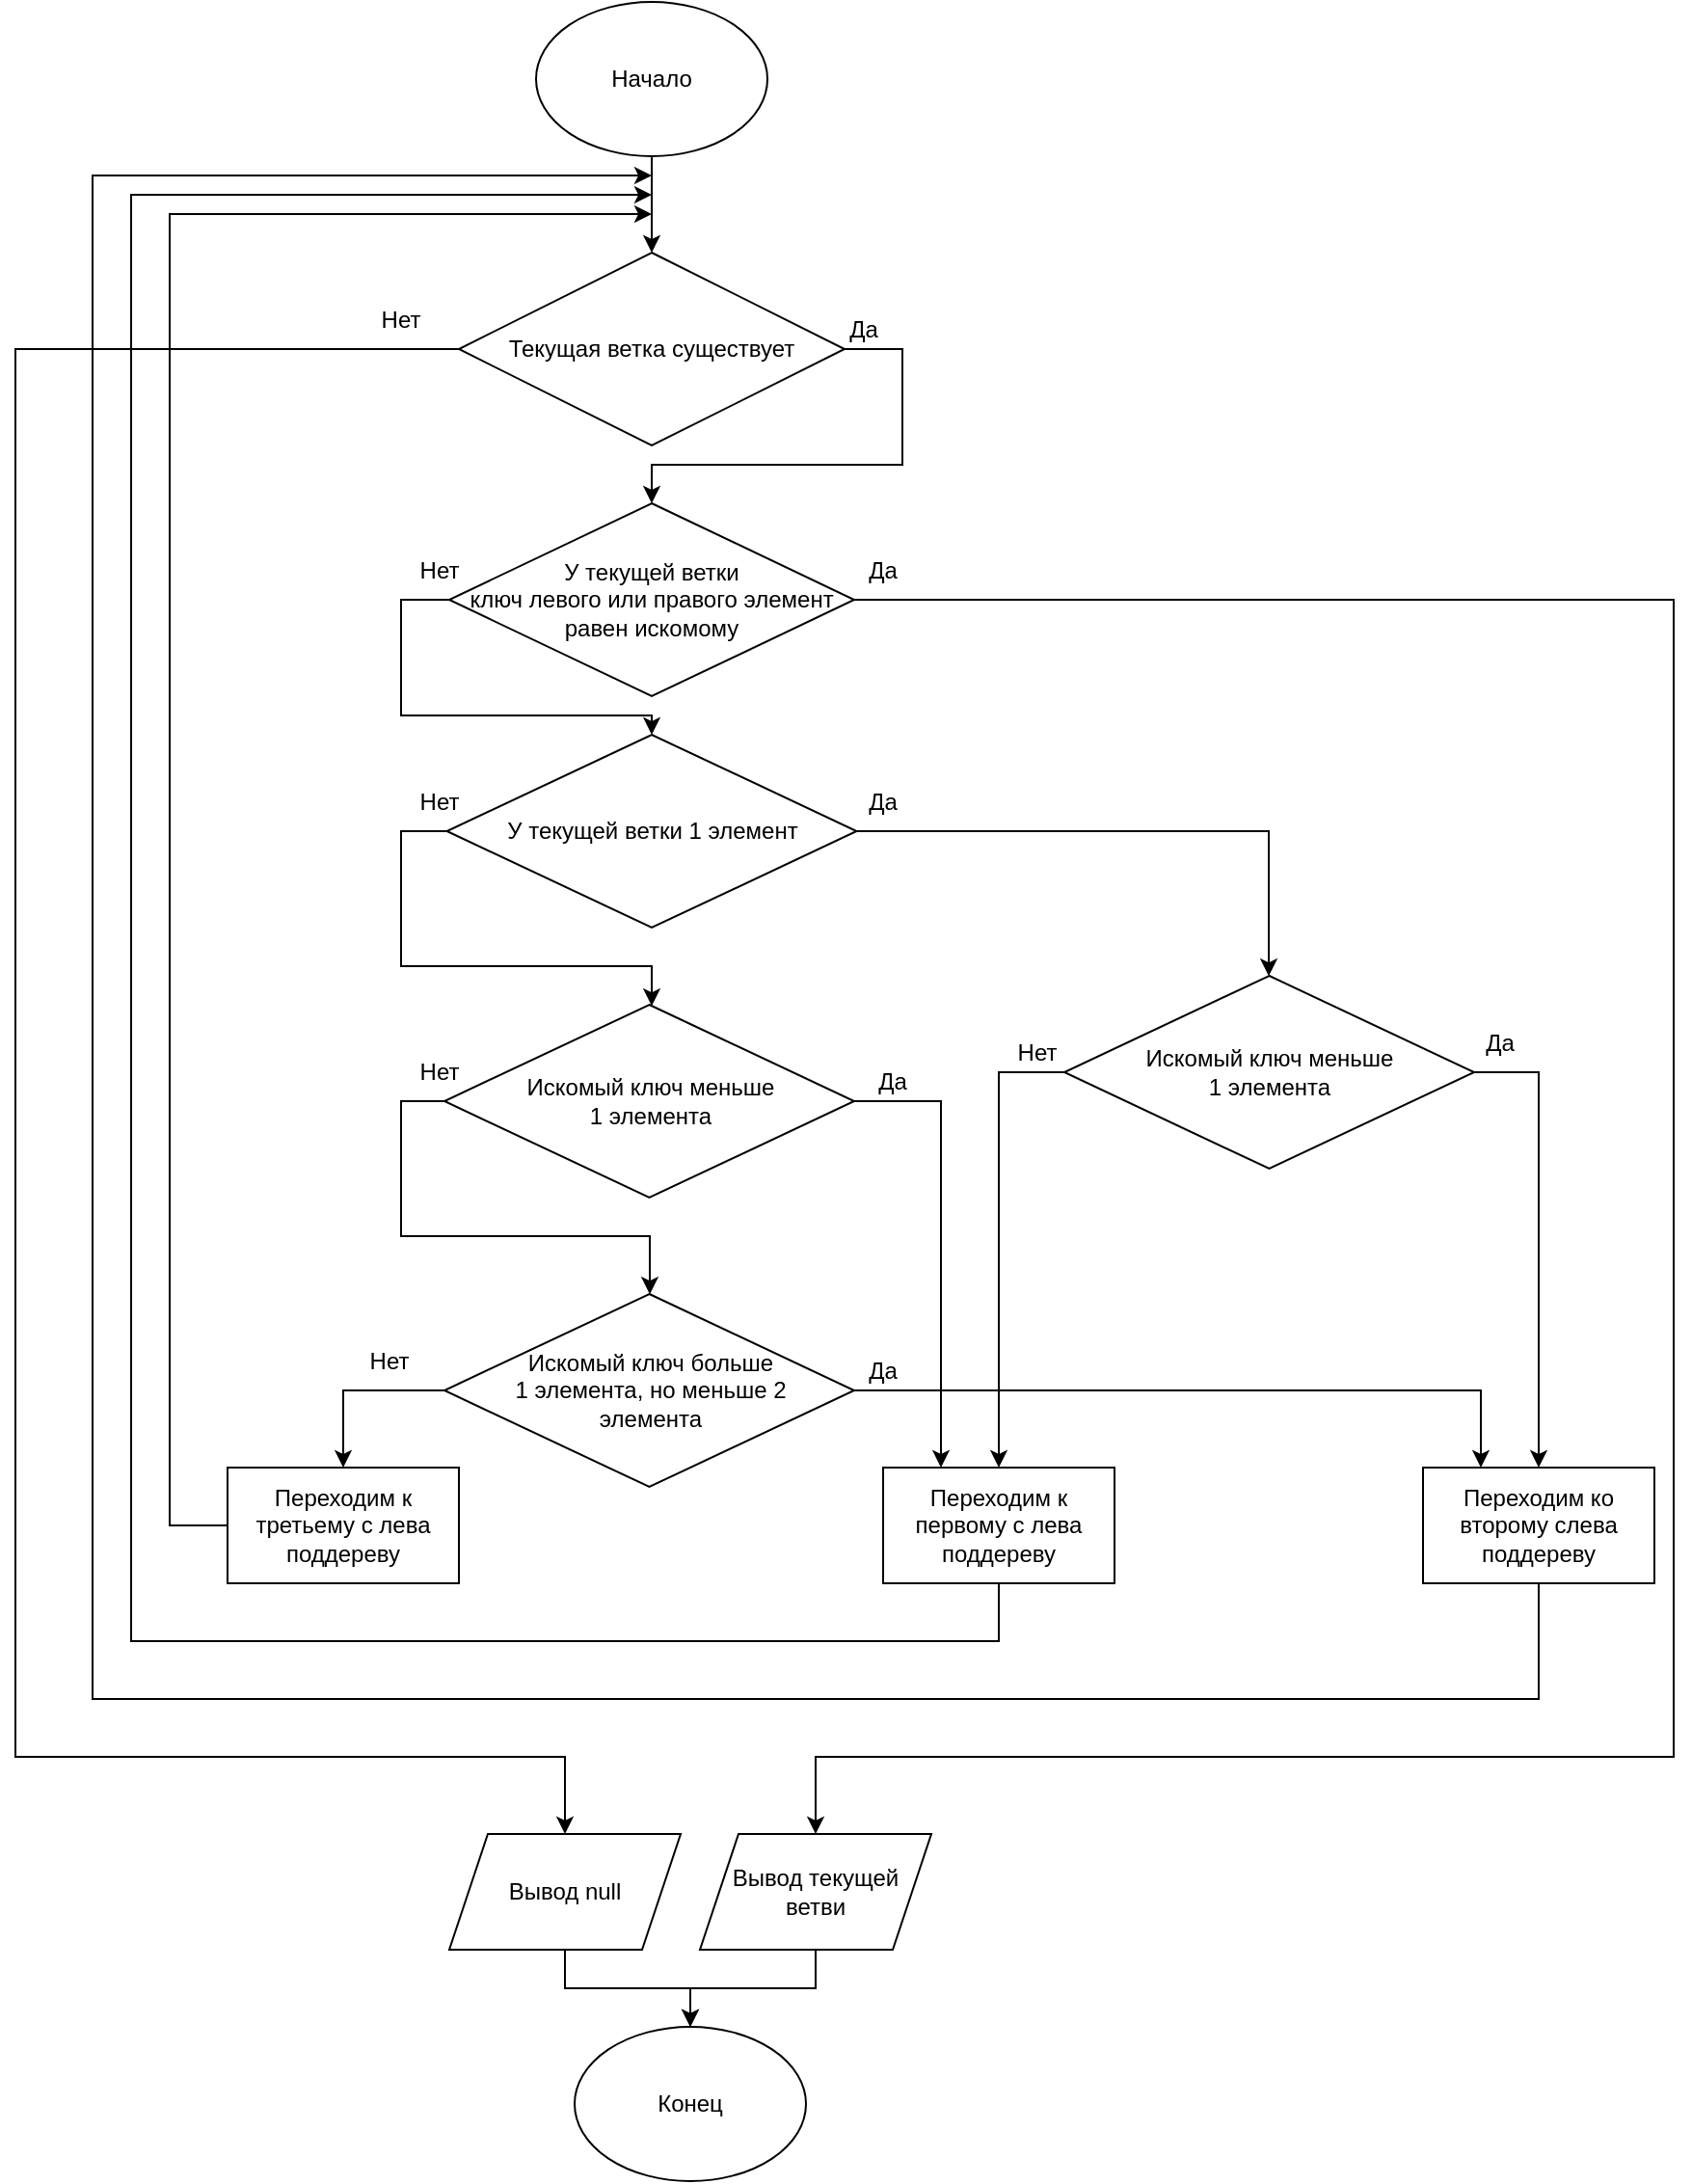 <mxfile version="15.8.7" type="device"><diagram id="rNGLXJ0F_50Fum2c5Iit" name="Page-1"><mxGraphModel dx="1648" dy="1984" grid="1" gridSize="10" guides="1" tooltips="1" connect="1" arrows="1" fold="1" page="1" pageScale="1" pageWidth="827" pageHeight="1169" math="0" shadow="0"><root><mxCell id="0"/><mxCell id="1" parent="0"/><mxCell id="ZyqS5nytIquSQsHE8unf-9" style="edgeStyle=orthogonalEdgeStyle;rounded=0;orthogonalLoop=1;jettySize=auto;html=1;" parent="1" source="ZyqS5nytIquSQsHE8unf-1" target="ZyqS5nytIquSQsHE8unf-2" edge="1"><mxGeometry relative="1" as="geometry"/></mxCell><mxCell id="ZyqS5nytIquSQsHE8unf-1" value="Начало" style="ellipse;whiteSpace=wrap;html=1;" parent="1" vertex="1"><mxGeometry x="140" y="-20" width="120" height="80" as="geometry"/></mxCell><mxCell id="ZyqS5nytIquSQsHE8unf-10" style="edgeStyle=orthogonalEdgeStyle;rounded=0;orthogonalLoop=1;jettySize=auto;html=1;" parent="1" source="ZyqS5nytIquSQsHE8unf-2" target="ZyqS5nytIquSQsHE8unf-3" edge="1"><mxGeometry relative="1" as="geometry"><Array as="points"><mxPoint x="330" y="160"/><mxPoint x="330" y="220"/><mxPoint x="200" y="220"/></Array></mxGeometry></mxCell><mxCell id="ZyqS5nytIquSQsHE8unf-22" style="edgeStyle=orthogonalEdgeStyle;rounded=0;orthogonalLoop=1;jettySize=auto;html=1;" parent="1" source="ZyqS5nytIquSQsHE8unf-2" target="cOZ_PRFhgU2KQka3ZJKn-2" edge="1"><mxGeometry relative="1" as="geometry"><Array as="points"><mxPoint x="-130" y="160"/><mxPoint x="-130" y="890"/><mxPoint x="155" y="890"/></Array></mxGeometry></mxCell><mxCell id="ZyqS5nytIquSQsHE8unf-2" value="&lt;div&gt;Текущая ветка существует&lt;/div&gt;" style="rhombus;whiteSpace=wrap;html=1;" parent="1" vertex="1"><mxGeometry x="100" y="110" width="200" height="100" as="geometry"/></mxCell><mxCell id="ZyqS5nytIquSQsHE8unf-16" style="edgeStyle=orthogonalEdgeStyle;rounded=0;orthogonalLoop=1;jettySize=auto;html=1;" parent="1" source="ZyqS5nytIquSQsHE8unf-3" target="ZyqS5nytIquSQsHE8unf-4" edge="1"><mxGeometry relative="1" as="geometry"><Array as="points"><mxPoint x="70" y="290"/><mxPoint x="70" y="350"/><mxPoint x="200" y="350"/></Array></mxGeometry></mxCell><mxCell id="ZyqS5nytIquSQsHE8unf-18" style="edgeStyle=orthogonalEdgeStyle;rounded=0;orthogonalLoop=1;jettySize=auto;html=1;entryX=0.5;entryY=0;entryDx=0;entryDy=0;" parent="1" source="ZyqS5nytIquSQsHE8unf-3" target="cOZ_PRFhgU2KQka3ZJKn-1" edge="1"><mxGeometry relative="1" as="geometry"><Array as="points"><mxPoint x="730" y="290"/><mxPoint x="730" y="890"/><mxPoint x="285" y="890"/></Array></mxGeometry></mxCell><mxCell id="ZyqS5nytIquSQsHE8unf-3" value="&lt;div&gt;У текущей ветки&lt;/div&gt;&lt;div&gt; ключ левого или правого элемент&lt;/div&gt;&lt;div&gt; равен искомому&lt;br&gt;&lt;/div&gt;" style="rhombus;whiteSpace=wrap;html=1;" parent="1" vertex="1"><mxGeometry x="95" y="240" width="210" height="100" as="geometry"/></mxCell><mxCell id="ZyqS5nytIquSQsHE8unf-12" style="edgeStyle=orthogonalEdgeStyle;rounded=0;orthogonalLoop=1;jettySize=auto;html=1;" parent="1" source="ZyqS5nytIquSQsHE8unf-4" target="ZyqS5nytIquSQsHE8unf-6" edge="1"><mxGeometry relative="1" as="geometry"><Array as="points"><mxPoint x="520" y="410"/></Array></mxGeometry></mxCell><mxCell id="ZyqS5nytIquSQsHE8unf-13" style="edgeStyle=orthogonalEdgeStyle;rounded=0;orthogonalLoop=1;jettySize=auto;html=1;" parent="1" source="ZyqS5nytIquSQsHE8unf-4" target="ZyqS5nytIquSQsHE8unf-7" edge="1"><mxGeometry relative="1" as="geometry"><Array as="points"><mxPoint x="70" y="410"/><mxPoint x="70" y="480"/><mxPoint x="200" y="480"/></Array></mxGeometry></mxCell><mxCell id="ZyqS5nytIquSQsHE8unf-4" value="У текущей ветки 1 элемент" style="rhombus;whiteSpace=wrap;html=1;" parent="1" vertex="1"><mxGeometry x="93.75" y="360" width="212.5" height="100" as="geometry"/></mxCell><mxCell id="IfkJtvQtFCSCjbYDjqBP-12" style="edgeStyle=orthogonalEdgeStyle;rounded=0;orthogonalLoop=1;jettySize=auto;html=1;" parent="1" source="ZyqS5nytIquSQsHE8unf-6" target="IfkJtvQtFCSCjbYDjqBP-9" edge="1"><mxGeometry relative="1" as="geometry"><mxPoint x="360" y="580" as="targetPoint"/><Array as="points"><mxPoint x="380" y="535"/></Array></mxGeometry></mxCell><mxCell id="IfkJtvQtFCSCjbYDjqBP-13" style="edgeStyle=orthogonalEdgeStyle;rounded=0;orthogonalLoop=1;jettySize=auto;html=1;" parent="1" source="ZyqS5nytIquSQsHE8unf-6" target="IfkJtvQtFCSCjbYDjqBP-10" edge="1"><mxGeometry relative="1" as="geometry"><Array as="points"><mxPoint x="660" y="535"/></Array></mxGeometry></mxCell><mxCell id="ZyqS5nytIquSQsHE8unf-6" value="&lt;div&gt;Искомый ключ меньше&lt;/div&gt;&lt;div&gt; 1 элемента&lt;/div&gt;" style="rhombus;whiteSpace=wrap;html=1;" parent="1" vertex="1"><mxGeometry x="414" y="485" width="212.5" height="100" as="geometry"/></mxCell><mxCell id="ZyqS5nytIquSQsHE8unf-15" style="edgeStyle=orthogonalEdgeStyle;rounded=0;orthogonalLoop=1;jettySize=auto;html=1;" parent="1" source="ZyqS5nytIquSQsHE8unf-7" target="ZyqS5nytIquSQsHE8unf-8" edge="1"><mxGeometry relative="1" as="geometry"><Array as="points"><mxPoint x="70" y="550"/><mxPoint x="70" y="620"/><mxPoint x="199" y="620"/></Array></mxGeometry></mxCell><mxCell id="IfkJtvQtFCSCjbYDjqBP-15" style="edgeStyle=orthogonalEdgeStyle;rounded=0;orthogonalLoop=1;jettySize=auto;html=1;entryX=0.25;entryY=0;entryDx=0;entryDy=0;" parent="1" source="ZyqS5nytIquSQsHE8unf-7" target="IfkJtvQtFCSCjbYDjqBP-9" edge="1"><mxGeometry relative="1" as="geometry"/></mxCell><mxCell id="ZyqS5nytIquSQsHE8unf-7" value="&lt;div&gt;Искомый ключ меньше&lt;/div&gt;&lt;div&gt; 1 элемента&lt;/div&gt;" style="rhombus;whiteSpace=wrap;html=1;" parent="1" vertex="1"><mxGeometry x="92.5" y="500" width="212.5" height="100" as="geometry"/></mxCell><mxCell id="IfkJtvQtFCSCjbYDjqBP-16" style="edgeStyle=orthogonalEdgeStyle;rounded=0;orthogonalLoop=1;jettySize=auto;html=1;" parent="1" source="ZyqS5nytIquSQsHE8unf-8" target="IfkJtvQtFCSCjbYDjqBP-10" edge="1"><mxGeometry relative="1" as="geometry"><Array as="points"><mxPoint x="630" y="700"/></Array></mxGeometry></mxCell><mxCell id="IfkJtvQtFCSCjbYDjqBP-18" style="edgeStyle=orthogonalEdgeStyle;rounded=0;orthogonalLoop=1;jettySize=auto;html=1;" parent="1" source="ZyqS5nytIquSQsHE8unf-8" target="IfkJtvQtFCSCjbYDjqBP-11" edge="1"><mxGeometry relative="1" as="geometry"><Array as="points"><mxPoint x="40" y="700"/></Array></mxGeometry></mxCell><mxCell id="ZyqS5nytIquSQsHE8unf-8" value="&lt;div&gt;Искомый ключ больше&lt;/div&gt;&lt;div&gt; 1 элемента, но меньше 2&lt;/div&gt;&lt;div&gt;элемента&lt;br&gt;&lt;/div&gt;" style="rhombus;whiteSpace=wrap;html=1;" parent="1" vertex="1"><mxGeometry x="92.5" y="650" width="212.5" height="100" as="geometry"/></mxCell><mxCell id="ZyqS5nytIquSQsHE8unf-17" value="Конец" style="ellipse;whiteSpace=wrap;html=1;" parent="1" vertex="1"><mxGeometry x="160" y="1030" width="120" height="80" as="geometry"/></mxCell><mxCell id="IfkJtvQtFCSCjbYDjqBP-1" value="Нет" style="text;html=1;strokeColor=none;fillColor=none;align=center;verticalAlign=middle;whiteSpace=wrap;rounded=0;" parent="1" vertex="1"><mxGeometry x="40" y="130" width="60" height="30" as="geometry"/></mxCell><mxCell id="IfkJtvQtFCSCjbYDjqBP-2" value="&lt;div&gt;Да&lt;/div&gt;" style="text;html=1;strokeColor=none;fillColor=none;align=center;verticalAlign=middle;whiteSpace=wrap;rounded=0;" parent="1" vertex="1"><mxGeometry x="290" y="140" width="40" height="20" as="geometry"/></mxCell><mxCell id="IfkJtvQtFCSCjbYDjqBP-3" value="Нет" style="text;html=1;strokeColor=none;fillColor=none;align=center;verticalAlign=middle;whiteSpace=wrap;rounded=0;" parent="1" vertex="1"><mxGeometry x="60" y="260" width="60" height="30" as="geometry"/></mxCell><mxCell id="IfkJtvQtFCSCjbYDjqBP-4" value="Нет" style="text;html=1;strokeColor=none;fillColor=none;align=center;verticalAlign=middle;whiteSpace=wrap;rounded=0;" parent="1" vertex="1"><mxGeometry x="60" y="380" width="60" height="30" as="geometry"/></mxCell><mxCell id="IfkJtvQtFCSCjbYDjqBP-5" value="Нет" style="text;html=1;strokeColor=none;fillColor=none;align=center;verticalAlign=middle;whiteSpace=wrap;rounded=0;" parent="1" vertex="1"><mxGeometry x="60" y="520" width="60" height="30" as="geometry"/></mxCell><mxCell id="IfkJtvQtFCSCjbYDjqBP-6" value="Нет" style="text;html=1;strokeColor=none;fillColor=none;align=center;verticalAlign=middle;whiteSpace=wrap;rounded=0;" parent="1" vertex="1"><mxGeometry x="33.75" y="670" width="60" height="30" as="geometry"/></mxCell><mxCell id="IfkJtvQtFCSCjbYDjqBP-19" style="edgeStyle=orthogonalEdgeStyle;rounded=0;orthogonalLoop=1;jettySize=auto;html=1;" parent="1" source="IfkJtvQtFCSCjbYDjqBP-9" edge="1"><mxGeometry relative="1" as="geometry"><mxPoint x="200" y="80" as="targetPoint"/><Array as="points"><mxPoint x="380" y="830"/><mxPoint x="-70" y="830"/><mxPoint x="-70" y="80"/><mxPoint x="200" y="80"/></Array></mxGeometry></mxCell><mxCell id="IfkJtvQtFCSCjbYDjqBP-9" value="Переходим к первому с лева поддереву" style="rounded=0;whiteSpace=wrap;html=1;" parent="1" vertex="1"><mxGeometry x="320" y="740" width="120" height="60" as="geometry"/></mxCell><mxCell id="IfkJtvQtFCSCjbYDjqBP-21" style="edgeStyle=orthogonalEdgeStyle;rounded=0;orthogonalLoop=1;jettySize=auto;html=1;" parent="1" source="IfkJtvQtFCSCjbYDjqBP-10" edge="1"><mxGeometry relative="1" as="geometry"><mxPoint x="200" y="70" as="targetPoint"/><Array as="points"><mxPoint x="660" y="860"/><mxPoint x="-90" y="860"/><mxPoint x="-90" y="70"/><mxPoint x="200" y="70"/></Array></mxGeometry></mxCell><mxCell id="IfkJtvQtFCSCjbYDjqBP-10" value="Переходим ко второму слева поддереву " style="rounded=0;whiteSpace=wrap;html=1;" parent="1" vertex="1"><mxGeometry x="600" y="740" width="120" height="60" as="geometry"/></mxCell><mxCell id="IfkJtvQtFCSCjbYDjqBP-20" style="edgeStyle=orthogonalEdgeStyle;rounded=0;orthogonalLoop=1;jettySize=auto;html=1;" parent="1" source="IfkJtvQtFCSCjbYDjqBP-11" edge="1"><mxGeometry relative="1" as="geometry"><mxPoint x="200" y="90" as="targetPoint"/><Array as="points"><mxPoint x="-50" y="770"/><mxPoint x="-50" y="90"/><mxPoint x="200" y="90"/></Array></mxGeometry></mxCell><mxCell id="IfkJtvQtFCSCjbYDjqBP-11" value="Переходим к третьему с лева поддереву" style="rounded=0;whiteSpace=wrap;html=1;" parent="1" vertex="1"><mxGeometry x="-20" y="740" width="120" height="60" as="geometry"/></mxCell><mxCell id="IfkJtvQtFCSCjbYDjqBP-22" value="&lt;div&gt;Да&lt;/div&gt;" style="text;html=1;strokeColor=none;fillColor=none;align=center;verticalAlign=middle;whiteSpace=wrap;rounded=0;" parent="1" vertex="1"><mxGeometry x="300" y="265" width="40" height="20" as="geometry"/></mxCell><mxCell id="IfkJtvQtFCSCjbYDjqBP-24" value="&lt;div&gt;Да&lt;/div&gt;" style="text;html=1;strokeColor=none;fillColor=none;align=center;verticalAlign=middle;whiteSpace=wrap;rounded=0;" parent="1" vertex="1"><mxGeometry x="300" y="385" width="40" height="20" as="geometry"/></mxCell><mxCell id="IfkJtvQtFCSCjbYDjqBP-26" value="&lt;div&gt;Да&lt;/div&gt;" style="text;html=1;strokeColor=none;fillColor=none;align=center;verticalAlign=middle;whiteSpace=wrap;rounded=0;" parent="1" vertex="1"><mxGeometry x="620" y="510" width="40" height="20" as="geometry"/></mxCell><mxCell id="IfkJtvQtFCSCjbYDjqBP-28" value="&lt;div&gt;Да&lt;/div&gt;" style="text;html=1;strokeColor=none;fillColor=none;align=center;verticalAlign=middle;whiteSpace=wrap;rounded=0;" parent="1" vertex="1"><mxGeometry x="305" y="530" width="40" height="20" as="geometry"/></mxCell><mxCell id="IfkJtvQtFCSCjbYDjqBP-29" value="&lt;div&gt;Да&lt;/div&gt;" style="text;html=1;strokeColor=none;fillColor=none;align=center;verticalAlign=middle;whiteSpace=wrap;rounded=0;" parent="1" vertex="1"><mxGeometry x="300" y="680" width="40" height="20" as="geometry"/></mxCell><mxCell id="IfkJtvQtFCSCjbYDjqBP-30" value="Нет" style="text;html=1;strokeColor=none;fillColor=none;align=center;verticalAlign=middle;whiteSpace=wrap;rounded=0;" parent="1" vertex="1"><mxGeometry x="370" y="510" width="60" height="30" as="geometry"/></mxCell><mxCell id="cOZ_PRFhgU2KQka3ZJKn-4" style="edgeStyle=orthogonalEdgeStyle;rounded=0;orthogonalLoop=1;jettySize=auto;html=1;" edge="1" parent="1" source="cOZ_PRFhgU2KQka3ZJKn-1" target="ZyqS5nytIquSQsHE8unf-17"><mxGeometry relative="1" as="geometry"/></mxCell><mxCell id="cOZ_PRFhgU2KQka3ZJKn-1" value="Вывод текущей ветви" style="shape=parallelogram;perimeter=parallelogramPerimeter;whiteSpace=wrap;html=1;fixedSize=1;" vertex="1" parent="1"><mxGeometry x="225" y="930" width="120" height="60" as="geometry"/></mxCell><mxCell id="cOZ_PRFhgU2KQka3ZJKn-3" style="edgeStyle=orthogonalEdgeStyle;rounded=0;orthogonalLoop=1;jettySize=auto;html=1;" edge="1" parent="1" source="cOZ_PRFhgU2KQka3ZJKn-2" target="ZyqS5nytIquSQsHE8unf-17"><mxGeometry relative="1" as="geometry"/></mxCell><mxCell id="cOZ_PRFhgU2KQka3ZJKn-2" value="Вывод null" style="shape=parallelogram;perimeter=parallelogramPerimeter;whiteSpace=wrap;html=1;fixedSize=1;" vertex="1" parent="1"><mxGeometry x="95" y="930" width="120" height="60" as="geometry"/></mxCell></root></mxGraphModel></diagram></mxfile>